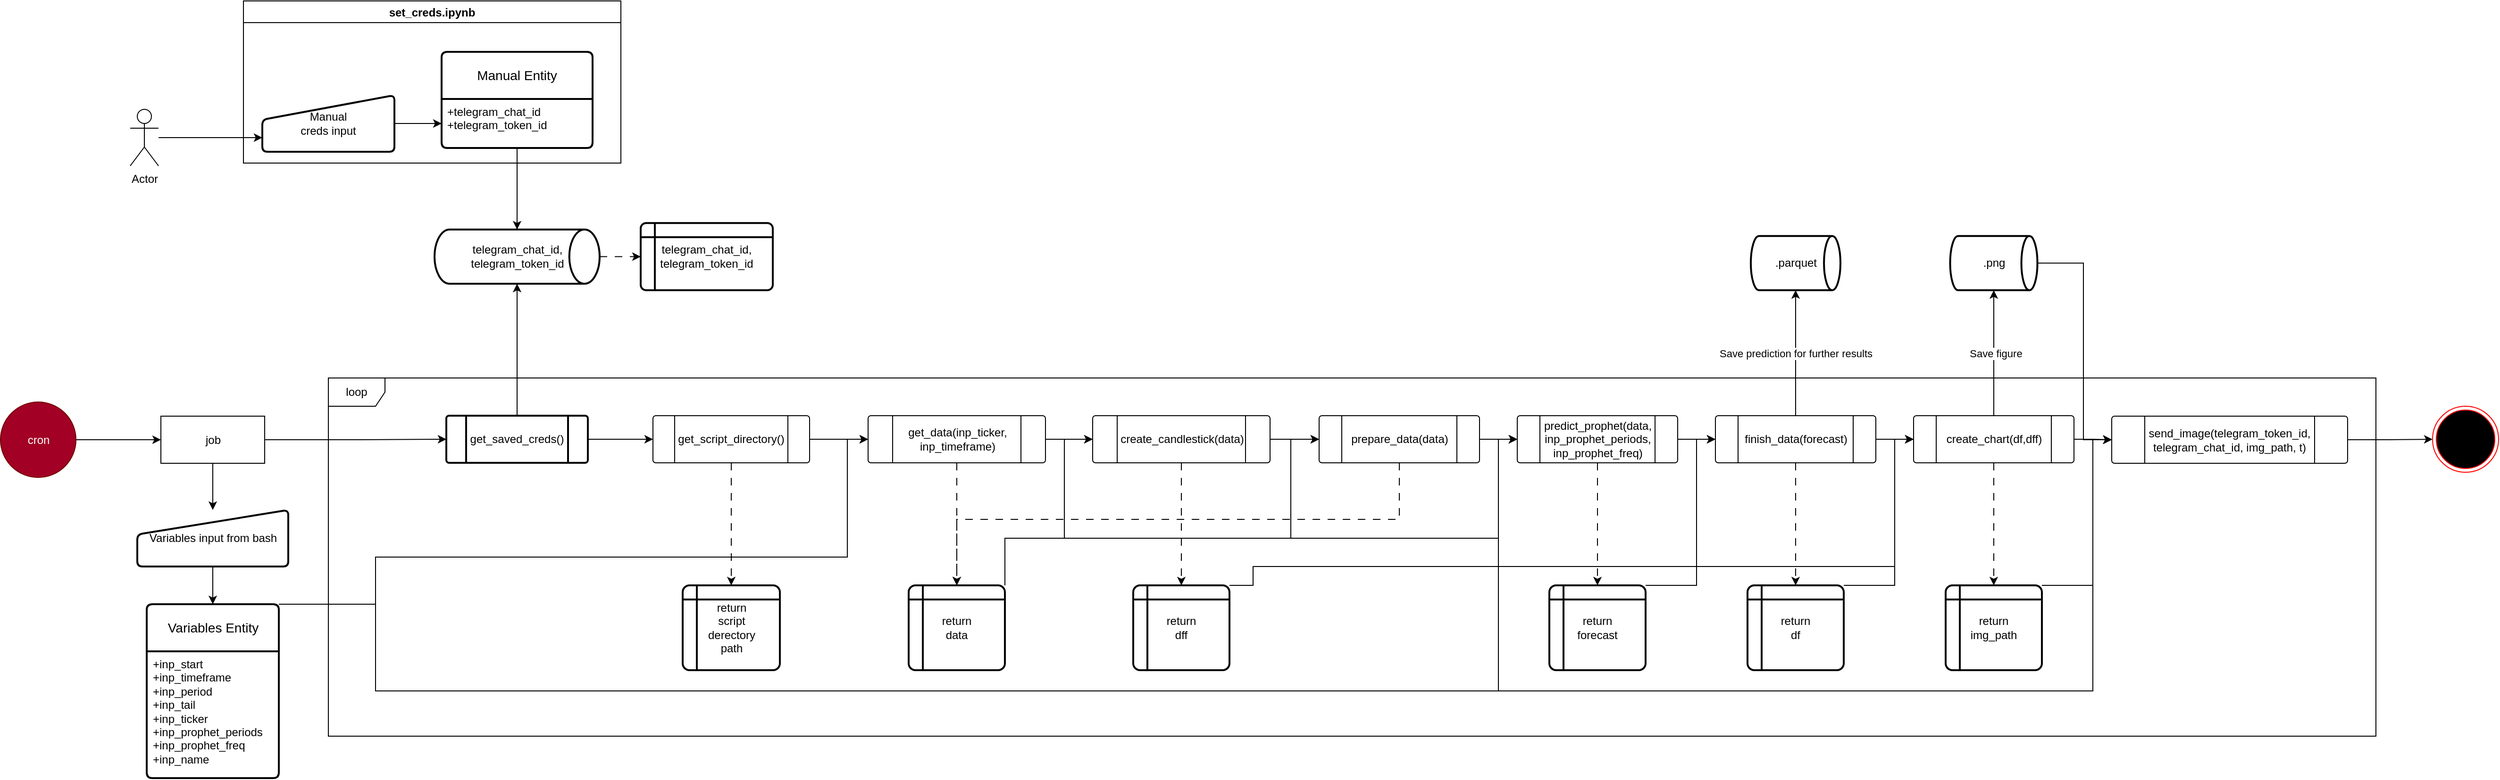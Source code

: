 <mxfile version="24.2.5" type="device">
  <diagram name="Страница — 1" id="nv8697jYbfP4alYTnqkL">
    <mxGraphModel dx="3212" dy="2689" grid="1" gridSize="10" guides="1" tooltips="1" connect="1" arrows="1" fold="1" page="1" pageScale="1" pageWidth="827" pageHeight="1169" math="0" shadow="0">
      <root>
        <mxCell id="0" />
        <mxCell id="1" parent="0" />
        <mxCell id="WQcUfAZdDVmqJmXx1dyy-1" value="" style="edgeStyle=orthogonalEdgeStyle;rounded=0;orthogonalLoop=1;jettySize=auto;html=1;" edge="1" parent="1" source="WQcUfAZdDVmqJmXx1dyy-2" target="WQcUfAZdDVmqJmXx1dyy-4">
          <mxGeometry relative="1" as="geometry" />
        </mxCell>
        <mxCell id="WQcUfAZdDVmqJmXx1dyy-2" value="get_saved_creds()" style="rounded=1;html=1;shape=process;strokeWidth=2;arcSize=6;size=0.14;verticalLabelPosition=middle;verticalAlign=middle;fillColor=default;whiteSpace=wrap;labelPosition=center;align=center;" vertex="1" parent="1">
          <mxGeometry x="35" y="250" width="150" height="50" as="geometry" />
        </mxCell>
        <mxCell id="WQcUfAZdDVmqJmXx1dyy-3" value="" style="edgeStyle=orthogonalEdgeStyle;rounded=0;orthogonalLoop=1;jettySize=auto;html=1;" edge="1" parent="1" source="WQcUfAZdDVmqJmXx1dyy-4" target="WQcUfAZdDVmqJmXx1dyy-5">
          <mxGeometry relative="1" as="geometry" />
        </mxCell>
        <mxCell id="WQcUfAZdDVmqJmXx1dyy-4" value="get_script_directory()" style="whiteSpace=wrap;html=1;rounded=1;verticalLabelPosition=middle;verticalAlign=middle;shape=process;size=0.14;arcSize=6;labelPosition=center;align=center;" vertex="1" parent="1">
          <mxGeometry x="254" y="250" width="166" height="50" as="geometry" />
        </mxCell>
        <mxCell id="WQcUfAZdDVmqJmXx1dyy-42" style="edgeStyle=orthogonalEdgeStyle;rounded=0;orthogonalLoop=1;jettySize=auto;html=1;exitX=1;exitY=0.5;exitDx=0;exitDy=0;entryX=0;entryY=0.5;entryDx=0;entryDy=0;" edge="1" parent="1" source="WQcUfAZdDVmqJmXx1dyy-5" target="WQcUfAZdDVmqJmXx1dyy-41">
          <mxGeometry relative="1" as="geometry" />
        </mxCell>
        <mxCell id="WQcUfAZdDVmqJmXx1dyy-5" value="get_data(inp_ticker,&lt;div&gt;inp_timeframe)&lt;/div&gt;" style="whiteSpace=wrap;html=1;rounded=1;verticalLabelPosition=middle;verticalAlign=middle;shape=process;size=0.14;arcSize=6;labelPosition=center;align=center;" vertex="1" parent="1">
          <mxGeometry x="482" y="250" width="188" height="50" as="geometry" />
        </mxCell>
        <mxCell id="WQcUfAZdDVmqJmXx1dyy-29" style="edgeStyle=orthogonalEdgeStyle;rounded=0;orthogonalLoop=1;jettySize=auto;html=1;exitX=1;exitY=0.5;exitDx=0;exitDy=0;entryX=0;entryY=0.5;entryDx=0;entryDy=0;" edge="1" parent="1" source="WQcUfAZdDVmqJmXx1dyy-7" target="WQcUfAZdDVmqJmXx1dyy-28">
          <mxGeometry relative="1" as="geometry" />
        </mxCell>
        <mxCell id="WQcUfAZdDVmqJmXx1dyy-7" value="cron" style="ellipse;whiteSpace=wrap;html=1;rounded=0;strokeColor=#6F0000;fillColor=#a20025;fontColor=#ffffff;" vertex="1" parent="1">
          <mxGeometry x="-437.5" y="235.5" width="80" height="80" as="geometry" />
        </mxCell>
        <mxCell id="WQcUfAZdDVmqJmXx1dyy-8" style="edgeStyle=orthogonalEdgeStyle;rounded=0;orthogonalLoop=1;jettySize=auto;html=1;exitX=1;exitY=0.5;exitDx=0;exitDy=0;exitPerimeter=0;entryX=0;entryY=0.5;entryDx=0;entryDy=0;dashed=1;dashPattern=8 8;" edge="1" parent="1" source="WQcUfAZdDVmqJmXx1dyy-9" target="WQcUfAZdDVmqJmXx1dyy-23">
          <mxGeometry relative="1" as="geometry" />
        </mxCell>
        <mxCell id="WQcUfAZdDVmqJmXx1dyy-9" value="&lt;div&gt;&lt;span style=&quot;background-color: initial;&quot;&gt;telegram_chat_id,&lt;/span&gt;&lt;br&gt;&lt;/div&gt;&lt;div&gt;&lt;div&gt;telegram_token_id&lt;/div&gt;&lt;/div&gt;" style="strokeWidth=2;html=1;shape=mxgraph.flowchart.direct_data;whiteSpace=wrap;align=center;" vertex="1" parent="1">
          <mxGeometry x="22.5" y="52.5" width="175" height="57.5" as="geometry" />
        </mxCell>
        <mxCell id="WQcUfAZdDVmqJmXx1dyy-11" value="return&lt;div&gt;script&lt;/div&gt;&lt;div style=&quot;&quot;&gt;derectory&lt;/div&gt;&lt;div&gt;path&lt;/div&gt;" style="strokeWidth=2;html=1;shape=internalStorage;whiteSpace=wrap;align=center;dx=15;dy=15;rounded=1;arcSize=8;labelPosition=center;verticalLabelPosition=middle;verticalAlign=middle;" vertex="1" parent="1">
          <mxGeometry x="285.5" y="430" width="103" height="90" as="geometry" />
        </mxCell>
        <mxCell id="WQcUfAZdDVmqJmXx1dyy-12" style="edgeStyle=orthogonalEdgeStyle;rounded=0;orthogonalLoop=1;jettySize=auto;html=1;exitX=0.5;exitY=1;exitDx=0;exitDy=0;entryX=0.5;entryY=0;entryDx=0;entryDy=0;entryPerimeter=0;dashed=1;dashPattern=8 8;" edge="1" parent="1" source="WQcUfAZdDVmqJmXx1dyy-4" target="WQcUfAZdDVmqJmXx1dyy-11">
          <mxGeometry relative="1" as="geometry" />
        </mxCell>
        <mxCell id="WQcUfAZdDVmqJmXx1dyy-43" style="edgeStyle=orthogonalEdgeStyle;rounded=0;orthogonalLoop=1;jettySize=auto;html=1;exitX=1;exitY=0;exitDx=0;exitDy=0;entryX=0;entryY=0.5;entryDx=0;entryDy=0;" edge="1" parent="1" source="WQcUfAZdDVmqJmXx1dyy-13" target="WQcUfAZdDVmqJmXx1dyy-41">
          <mxGeometry relative="1" as="geometry">
            <Array as="points">
              <mxPoint x="627" y="380" />
              <mxPoint x="690" y="380" />
              <mxPoint x="690" y="275" />
            </Array>
          </mxGeometry>
        </mxCell>
        <mxCell id="WQcUfAZdDVmqJmXx1dyy-48" style="edgeStyle=orthogonalEdgeStyle;rounded=0;orthogonalLoop=1;jettySize=auto;html=1;exitX=1;exitY=0;exitDx=0;exitDy=0;entryX=0;entryY=0.5;entryDx=0;entryDy=0;" edge="1" parent="1" source="WQcUfAZdDVmqJmXx1dyy-13" target="WQcUfAZdDVmqJmXx1dyy-46">
          <mxGeometry relative="1" as="geometry">
            <Array as="points">
              <mxPoint x="627" y="380" />
              <mxPoint x="930" y="380" />
              <mxPoint x="930" y="275" />
            </Array>
          </mxGeometry>
        </mxCell>
        <mxCell id="WQcUfAZdDVmqJmXx1dyy-55" style="edgeStyle=orthogonalEdgeStyle;rounded=0;orthogonalLoop=1;jettySize=auto;html=1;exitX=1;exitY=0;exitDx=0;exitDy=0;entryX=0;entryY=0.5;entryDx=0;entryDy=0;" edge="1" parent="1" source="WQcUfAZdDVmqJmXx1dyy-13" target="WQcUfAZdDVmqJmXx1dyy-50">
          <mxGeometry relative="1" as="geometry">
            <Array as="points">
              <mxPoint x="627" y="380" />
              <mxPoint x="1150" y="380" />
              <mxPoint x="1150" y="275" />
            </Array>
          </mxGeometry>
        </mxCell>
        <mxCell id="WQcUfAZdDVmqJmXx1dyy-13" value="return&lt;div&gt;data&lt;/div&gt;" style="strokeWidth=2;html=1;shape=internalStorage;whiteSpace=wrap;dx=15;dy=15;rounded=1;arcSize=8;" vertex="1" parent="1">
          <mxGeometry x="525" y="430" width="102" height="90" as="geometry" />
        </mxCell>
        <mxCell id="WQcUfAZdDVmqJmXx1dyy-14" style="edgeStyle=orthogonalEdgeStyle;rounded=0;orthogonalLoop=1;jettySize=auto;html=1;exitX=0.5;exitY=1;exitDx=0;exitDy=0;entryX=0.5;entryY=0;entryDx=0;entryDy=0;entryPerimeter=0;dashed=1;dashPattern=8 8;" edge="1" parent="1" source="WQcUfAZdDVmqJmXx1dyy-5" target="WQcUfAZdDVmqJmXx1dyy-13">
          <mxGeometry relative="1" as="geometry" />
        </mxCell>
        <mxCell id="WQcUfAZdDVmqJmXx1dyy-15" value="" style="edgeStyle=orthogonalEdgeStyle;rounded=0;orthogonalLoop=1;jettySize=auto;html=1;entryX=0;entryY=0.75;entryDx=0;entryDy=0;" edge="1" parent="1" source="WQcUfAZdDVmqJmXx1dyy-16" target="WQcUfAZdDVmqJmXx1dyy-25">
          <mxGeometry relative="1" as="geometry">
            <mxPoint x="-200" y="-98" as="targetPoint" />
          </mxGeometry>
        </mxCell>
        <mxCell id="WQcUfAZdDVmqJmXx1dyy-16" value="Actor" style="shape=umlActor;verticalLabelPosition=bottom;verticalAlign=top;html=1;" vertex="1" parent="1">
          <mxGeometry x="-300" y="-75" width="30" height="60" as="geometry" />
        </mxCell>
        <mxCell id="WQcUfAZdDVmqJmXx1dyy-17" style="edgeStyle=orthogonalEdgeStyle;rounded=0;orthogonalLoop=1;jettySize=auto;html=1;exitX=0.5;exitY=0;exitDx=0;exitDy=0;entryX=0.5;entryY=1;entryDx=0;entryDy=0;entryPerimeter=0;" edge="1" parent="1" source="WQcUfAZdDVmqJmXx1dyy-2" target="WQcUfAZdDVmqJmXx1dyy-9">
          <mxGeometry relative="1" as="geometry">
            <mxPoint x="150" y="210" as="targetPoint" />
          </mxGeometry>
        </mxCell>
        <mxCell id="WQcUfAZdDVmqJmXx1dyy-20" style="edgeStyle=orthogonalEdgeStyle;rounded=0;orthogonalLoop=1;jettySize=auto;html=1;exitX=0.5;exitY=1;exitDx=0;exitDy=0;entryX=0.5;entryY=0;entryDx=0;entryDy=0;entryPerimeter=0;" edge="1" parent="1" source="WQcUfAZdDVmqJmXx1dyy-19" target="WQcUfAZdDVmqJmXx1dyy-9">
          <mxGeometry relative="1" as="geometry">
            <mxPoint x="130" y="40" as="targetPoint" />
          </mxGeometry>
        </mxCell>
        <mxCell id="WQcUfAZdDVmqJmXx1dyy-21" value="set_creds.ipynb" style="swimlane;" vertex="1" parent="1">
          <mxGeometry x="-180" y="-190" width="400" height="172" as="geometry" />
        </mxCell>
        <mxCell id="WQcUfAZdDVmqJmXx1dyy-25" value="Manual&lt;div&gt;creds input&lt;/div&gt;" style="html=1;strokeWidth=2;shape=manualInput;whiteSpace=wrap;rounded=1;size=26;arcSize=11;" vertex="1" parent="WQcUfAZdDVmqJmXx1dyy-21">
          <mxGeometry x="20" y="100" width="140" height="60" as="geometry" />
        </mxCell>
        <mxCell id="WQcUfAZdDVmqJmXx1dyy-18" value="Manual Entity" style="swimlane;childLayout=stackLayout;horizontal=1;startSize=50;horizontalStack=0;rounded=1;fontSize=14;fontStyle=0;strokeWidth=2;resizeParent=0;resizeLast=1;shadow=0;dashed=0;align=center;arcSize=4;whiteSpace=wrap;html=1;" vertex="1" parent="WQcUfAZdDVmqJmXx1dyy-21">
          <mxGeometry x="210" y="54" width="160" height="102" as="geometry">
            <mxRectangle x="40" y="-280" width="80" height="50" as="alternateBounds" />
          </mxGeometry>
        </mxCell>
        <mxCell id="WQcUfAZdDVmqJmXx1dyy-19" value="&lt;div&gt;&lt;span style=&quot;text-align: center; text-wrap: wrap; background-color: initial;&quot;&gt;+telegram_chat_id&lt;/span&gt;&lt;/div&gt;&lt;div&gt;&lt;span style=&quot;text-align: center; text-wrap: wrap; background-color: initial;&quot;&gt;+telegram_token_id&lt;/span&gt;&lt;/div&gt;" style="align=left;strokeColor=none;fillColor=none;spacingLeft=4;fontSize=12;verticalAlign=top;resizable=0;rotatable=0;part=1;html=1;" vertex="1" parent="WQcUfAZdDVmqJmXx1dyy-18">
          <mxGeometry y="50" width="160" height="52" as="geometry" />
        </mxCell>
        <mxCell id="WQcUfAZdDVmqJmXx1dyy-24" style="edgeStyle=orthogonalEdgeStyle;rounded=0;orthogonalLoop=1;jettySize=auto;html=1;exitX=1;exitY=0.5;exitDx=0;exitDy=0;entryX=0;entryY=0.5;entryDx=0;entryDy=0;" edge="1" parent="WQcUfAZdDVmqJmXx1dyy-21" source="WQcUfAZdDVmqJmXx1dyy-25" target="WQcUfAZdDVmqJmXx1dyy-19">
          <mxGeometry relative="1" as="geometry" />
        </mxCell>
        <mxCell id="WQcUfAZdDVmqJmXx1dyy-23" value="&lt;div style=&quot;&quot;&gt;&lt;span style=&quot;background-color: initial;&quot;&gt;telegram_chat_id,&lt;/span&gt;&lt;br&gt;&lt;/div&gt;&lt;div&gt;&lt;div style=&quot;&quot;&gt;telegram_token_id&lt;/div&gt;&lt;/div&gt;" style="shape=internalStorage;whiteSpace=wrap;html=1;dx=15;dy=15;rounded=1;arcSize=8;strokeWidth=2;align=center;" vertex="1" parent="1">
          <mxGeometry x="241" y="45.63" width="140" height="71.25" as="geometry" />
        </mxCell>
        <mxCell id="WQcUfAZdDVmqJmXx1dyy-27" value="loop" style="shape=umlFrame;whiteSpace=wrap;html=1;pointerEvents=0;" vertex="1" parent="1">
          <mxGeometry x="-90" y="210" width="2170" height="380" as="geometry" />
        </mxCell>
        <mxCell id="WQcUfAZdDVmqJmXx1dyy-37" style="edgeStyle=orthogonalEdgeStyle;rounded=0;orthogonalLoop=1;jettySize=auto;html=1;exitX=1;exitY=0.5;exitDx=0;exitDy=0;entryX=0;entryY=0.5;entryDx=0;entryDy=0;" edge="1" parent="1" source="WQcUfAZdDVmqJmXx1dyy-28" target="WQcUfAZdDVmqJmXx1dyy-2">
          <mxGeometry relative="1" as="geometry" />
        </mxCell>
        <mxCell id="WQcUfAZdDVmqJmXx1dyy-38" style="edgeStyle=orthogonalEdgeStyle;rounded=0;orthogonalLoop=1;jettySize=auto;html=1;exitX=0.5;exitY=1;exitDx=0;exitDy=0;entryX=0.5;entryY=0;entryDx=0;entryDy=0;" edge="1" parent="1" source="WQcUfAZdDVmqJmXx1dyy-28" target="WQcUfAZdDVmqJmXx1dyy-31">
          <mxGeometry relative="1" as="geometry" />
        </mxCell>
        <mxCell id="WQcUfAZdDVmqJmXx1dyy-28" value="job" style="html=1;whiteSpace=wrap;" vertex="1" parent="1">
          <mxGeometry x="-267.5" y="250.5" width="110" height="50" as="geometry" />
        </mxCell>
        <mxCell id="WQcUfAZdDVmqJmXx1dyy-36" style="edgeStyle=orthogonalEdgeStyle;rounded=0;orthogonalLoop=1;jettySize=auto;html=1;exitX=0.5;exitY=1;exitDx=0;exitDy=0;entryX=0.5;entryY=0;entryDx=0;entryDy=0;" edge="1" parent="1" source="WQcUfAZdDVmqJmXx1dyy-31" target="WQcUfAZdDVmqJmXx1dyy-32">
          <mxGeometry relative="1" as="geometry" />
        </mxCell>
        <mxCell id="WQcUfAZdDVmqJmXx1dyy-31" value="Variables input&amp;nbsp;&lt;span style=&quot;background-color: initial;&quot;&gt;from bash&lt;/span&gt;" style="html=1;strokeWidth=2;shape=manualInput;whiteSpace=wrap;rounded=1;size=26;arcSize=11;" vertex="1" parent="1">
          <mxGeometry x="-292.5" y="350" width="160" height="60" as="geometry" />
        </mxCell>
        <mxCell id="WQcUfAZdDVmqJmXx1dyy-39" style="edgeStyle=orthogonalEdgeStyle;rounded=0;orthogonalLoop=1;jettySize=auto;html=1;exitX=1;exitY=0;exitDx=0;exitDy=0;entryX=0;entryY=0.5;entryDx=0;entryDy=0;" edge="1" parent="1" source="WQcUfAZdDVmqJmXx1dyy-32" target="WQcUfAZdDVmqJmXx1dyy-5">
          <mxGeometry relative="1" as="geometry">
            <mxPoint x="470" y="420" as="targetPoint" />
            <Array as="points">
              <mxPoint x="-40" y="450" />
              <mxPoint x="-40" y="400" />
              <mxPoint x="460" y="400" />
              <mxPoint x="460" y="275" />
            </Array>
          </mxGeometry>
        </mxCell>
        <mxCell id="WQcUfAZdDVmqJmXx1dyy-52" style="edgeStyle=orthogonalEdgeStyle;rounded=0;orthogonalLoop=1;jettySize=auto;html=1;exitX=1;exitY=0;exitDx=0;exitDy=0;entryX=0;entryY=0.5;entryDx=0;entryDy=0;" edge="1" parent="1" source="WQcUfAZdDVmqJmXx1dyy-32" target="WQcUfAZdDVmqJmXx1dyy-50">
          <mxGeometry relative="1" as="geometry">
            <mxPoint x="1000" y="420" as="targetPoint" />
            <Array as="points">
              <mxPoint x="-40" y="450" />
              <mxPoint x="-40" y="542" />
              <mxPoint x="1150" y="542" />
              <mxPoint x="1150" y="275" />
            </Array>
          </mxGeometry>
        </mxCell>
        <mxCell id="WQcUfAZdDVmqJmXx1dyy-73" style="edgeStyle=orthogonalEdgeStyle;rounded=0;orthogonalLoop=1;jettySize=auto;html=1;exitX=1;exitY=0;exitDx=0;exitDy=0;entryX=0;entryY=0.5;entryDx=0;entryDy=0;" edge="1" parent="1" source="WQcUfAZdDVmqJmXx1dyy-32" target="WQcUfAZdDVmqJmXx1dyy-70">
          <mxGeometry relative="1" as="geometry">
            <mxPoint x="1620" y="760" as="targetPoint" />
            <Array as="points">
              <mxPoint x="-40" y="450" />
              <mxPoint x="-40" y="542" />
              <mxPoint x="1780" y="542" />
              <mxPoint x="1780" y="275" />
            </Array>
          </mxGeometry>
        </mxCell>
        <mxCell id="WQcUfAZdDVmqJmXx1dyy-32" value="Variables Entity" style="swimlane;childLayout=stackLayout;horizontal=1;startSize=50;horizontalStack=0;rounded=1;fontSize=14;fontStyle=0;strokeWidth=2;resizeParent=0;resizeLast=1;shadow=0;dashed=0;align=center;arcSize=4;whiteSpace=wrap;html=1;" vertex="1" parent="1">
          <mxGeometry x="-282.5" y="450" width="140" height="184.5" as="geometry">
            <mxRectangle x="40" y="-280" width="80" height="50" as="alternateBounds" />
          </mxGeometry>
        </mxCell>
        <mxCell id="WQcUfAZdDVmqJmXx1dyy-33" value="&lt;div style=&quot;&quot;&gt;&lt;span style=&quot;text-wrap: wrap;&quot;&gt;+inp_start&lt;/span&gt;&lt;/div&gt;&lt;div style=&quot;&quot;&gt;&lt;span style=&quot;text-wrap: wrap;&quot;&gt;+inp_timeframe&lt;/span&gt;&lt;/div&gt;&lt;div style=&quot;&quot;&gt;&lt;span style=&quot;text-wrap: wrap;&quot;&gt;+inp_period&lt;/span&gt;&lt;/div&gt;&lt;div style=&quot;&quot;&gt;&lt;span style=&quot;text-wrap: wrap;&quot;&gt;+inp_tail&lt;/span&gt;&lt;/div&gt;&lt;div style=&quot;&quot;&gt;&lt;span style=&quot;text-wrap: wrap;&quot;&gt;+inp_ticker&lt;/span&gt;&lt;/div&gt;&lt;div style=&quot;&quot;&gt;&lt;span style=&quot;text-wrap: wrap;&quot;&gt;+inp_prophet_periods&lt;/span&gt;&lt;/div&gt;&lt;div style=&quot;&quot;&gt;&lt;span style=&quot;text-wrap: wrap;&quot;&gt;+inp_prophet_freq&lt;/span&gt;&lt;/div&gt;&lt;div style=&quot;&quot;&gt;&lt;span style=&quot;text-wrap: wrap;&quot;&gt;+inp_name&lt;/span&gt;&lt;/div&gt;" style="align=left;strokeColor=none;fillColor=none;spacingLeft=4;fontSize=12;verticalAlign=top;resizable=0;rotatable=0;part=1;html=1;" vertex="1" parent="WQcUfAZdDVmqJmXx1dyy-32">
          <mxGeometry y="50" width="140" height="134.5" as="geometry" />
        </mxCell>
        <mxCell id="WQcUfAZdDVmqJmXx1dyy-45" style="edgeStyle=orthogonalEdgeStyle;rounded=0;orthogonalLoop=1;jettySize=auto;html=1;exitX=0.5;exitY=1;exitDx=0;exitDy=0;entryX=0.5;entryY=0;entryDx=0;entryDy=0;dashed=1;dashPattern=8 8;" edge="1" parent="1" source="WQcUfAZdDVmqJmXx1dyy-41" target="WQcUfAZdDVmqJmXx1dyy-44">
          <mxGeometry relative="1" as="geometry" />
        </mxCell>
        <mxCell id="WQcUfAZdDVmqJmXx1dyy-47" style="edgeStyle=orthogonalEdgeStyle;rounded=0;orthogonalLoop=1;jettySize=auto;html=1;exitX=1;exitY=0.5;exitDx=0;exitDy=0;entryX=0;entryY=0.5;entryDx=0;entryDy=0;" edge="1" parent="1" source="WQcUfAZdDVmqJmXx1dyy-41" target="WQcUfAZdDVmqJmXx1dyy-46">
          <mxGeometry relative="1" as="geometry" />
        </mxCell>
        <mxCell id="WQcUfAZdDVmqJmXx1dyy-41" value="create_candlestick(data)" style="whiteSpace=wrap;html=1;rounded=1;verticalLabelPosition=middle;verticalAlign=middle;shape=process;size=0.14;arcSize=6;labelPosition=center;align=center;" vertex="1" parent="1">
          <mxGeometry x="720" y="250" width="188" height="50" as="geometry" />
        </mxCell>
        <mxCell id="WQcUfAZdDVmqJmXx1dyy-64" style="edgeStyle=orthogonalEdgeStyle;rounded=0;orthogonalLoop=1;jettySize=auto;html=1;exitX=1;exitY=0;exitDx=0;exitDy=0;entryX=0;entryY=0.5;entryDx=0;entryDy=0;" edge="1" parent="1" source="WQcUfAZdDVmqJmXx1dyy-44" target="WQcUfAZdDVmqJmXx1dyy-59">
          <mxGeometry relative="1" as="geometry">
            <Array as="points">
              <mxPoint x="890" y="430" />
              <mxPoint x="890" y="410" />
              <mxPoint x="1570" y="410" />
              <mxPoint x="1570" y="275" />
            </Array>
          </mxGeometry>
        </mxCell>
        <mxCell id="WQcUfAZdDVmqJmXx1dyy-44" value="return&lt;div&gt;dff&lt;/div&gt;" style="strokeWidth=2;html=1;shape=internalStorage;whiteSpace=wrap;dx=15;dy=15;rounded=1;arcSize=8;" vertex="1" parent="1">
          <mxGeometry x="763" y="430" width="102" height="90" as="geometry" />
        </mxCell>
        <mxCell id="WQcUfAZdDVmqJmXx1dyy-49" style="edgeStyle=orthogonalEdgeStyle;rounded=0;orthogonalLoop=1;jettySize=auto;html=1;exitX=0.5;exitY=1;exitDx=0;exitDy=0;entryX=0.5;entryY=0;entryDx=0;entryDy=0;dashed=1;dashPattern=8 8;" edge="1" parent="1" source="WQcUfAZdDVmqJmXx1dyy-46" target="WQcUfAZdDVmqJmXx1dyy-13">
          <mxGeometry relative="1" as="geometry">
            <Array as="points">
              <mxPoint x="1045" y="360" />
              <mxPoint x="576" y="360" />
            </Array>
          </mxGeometry>
        </mxCell>
        <mxCell id="WQcUfAZdDVmqJmXx1dyy-51" style="edgeStyle=orthogonalEdgeStyle;rounded=0;orthogonalLoop=1;jettySize=auto;html=1;exitX=1;exitY=0.5;exitDx=0;exitDy=0;entryX=0;entryY=0.5;entryDx=0;entryDy=0;" edge="1" parent="1" source="WQcUfAZdDVmqJmXx1dyy-46" target="WQcUfAZdDVmqJmXx1dyy-50">
          <mxGeometry relative="1" as="geometry" />
        </mxCell>
        <mxCell id="WQcUfAZdDVmqJmXx1dyy-46" value="prepare_data(data)" style="whiteSpace=wrap;html=1;rounded=1;verticalLabelPosition=middle;verticalAlign=middle;shape=process;size=0.14;arcSize=6;labelPosition=center;align=center;" vertex="1" parent="1">
          <mxGeometry x="960" y="250" width="170" height="50" as="geometry" />
        </mxCell>
        <mxCell id="WQcUfAZdDVmqJmXx1dyy-54" style="edgeStyle=orthogonalEdgeStyle;rounded=0;orthogonalLoop=1;jettySize=auto;html=1;exitX=0.5;exitY=1;exitDx=0;exitDy=0;entryX=0.5;entryY=0;entryDx=0;entryDy=0;dashed=1;dashPattern=8 8;" edge="1" parent="1" source="WQcUfAZdDVmqJmXx1dyy-50" target="WQcUfAZdDVmqJmXx1dyy-53">
          <mxGeometry relative="1" as="geometry" />
        </mxCell>
        <mxCell id="WQcUfAZdDVmqJmXx1dyy-57" style="edgeStyle=orthogonalEdgeStyle;rounded=0;orthogonalLoop=1;jettySize=auto;html=1;exitX=1;exitY=0.5;exitDx=0;exitDy=0;entryX=0;entryY=0.5;entryDx=0;entryDy=0;" edge="1" parent="1" source="WQcUfAZdDVmqJmXx1dyy-50" target="WQcUfAZdDVmqJmXx1dyy-56">
          <mxGeometry relative="1" as="geometry" />
        </mxCell>
        <mxCell id="WQcUfAZdDVmqJmXx1dyy-50" value="predict_prophet(data, inp_prophet_periods, inp_prophet_freq)" style="whiteSpace=wrap;html=1;rounded=1;verticalLabelPosition=middle;verticalAlign=middle;shape=process;size=0.14;arcSize=6;labelPosition=center;align=center;" vertex="1" parent="1">
          <mxGeometry x="1170" y="250" width="170" height="50" as="geometry" />
        </mxCell>
        <mxCell id="WQcUfAZdDVmqJmXx1dyy-58" style="edgeStyle=orthogonalEdgeStyle;rounded=0;orthogonalLoop=1;jettySize=auto;html=1;exitX=1;exitY=0;exitDx=0;exitDy=0;entryX=0;entryY=0.5;entryDx=0;entryDy=0;" edge="1" parent="1" source="WQcUfAZdDVmqJmXx1dyy-53" target="WQcUfAZdDVmqJmXx1dyy-56">
          <mxGeometry relative="1" as="geometry">
            <Array as="points">
              <mxPoint x="1360" y="430" />
              <mxPoint x="1360" y="275" />
            </Array>
          </mxGeometry>
        </mxCell>
        <mxCell id="WQcUfAZdDVmqJmXx1dyy-53" value="return&lt;div&gt;forecast&lt;/div&gt;" style="strokeWidth=2;html=1;shape=internalStorage;whiteSpace=wrap;dx=15;dy=15;rounded=1;arcSize=8;" vertex="1" parent="1">
          <mxGeometry x="1204" y="430" width="102" height="90" as="geometry" />
        </mxCell>
        <mxCell id="WQcUfAZdDVmqJmXx1dyy-60" style="edgeStyle=orthogonalEdgeStyle;rounded=0;orthogonalLoop=1;jettySize=auto;html=1;exitX=1;exitY=0.5;exitDx=0;exitDy=0;entryX=0;entryY=0.5;entryDx=0;entryDy=0;" edge="1" parent="1" source="WQcUfAZdDVmqJmXx1dyy-56" target="WQcUfAZdDVmqJmXx1dyy-59">
          <mxGeometry relative="1" as="geometry" />
        </mxCell>
        <mxCell id="WQcUfAZdDVmqJmXx1dyy-62" style="edgeStyle=orthogonalEdgeStyle;rounded=0;orthogonalLoop=1;jettySize=auto;html=1;exitX=0.5;exitY=1;exitDx=0;exitDy=0;entryX=0.5;entryY=0;entryDx=0;entryDy=0;dashed=1;dashPattern=8 8;" edge="1" parent="1" source="WQcUfAZdDVmqJmXx1dyy-56" target="WQcUfAZdDVmqJmXx1dyy-61">
          <mxGeometry relative="1" as="geometry" />
        </mxCell>
        <mxCell id="WQcUfAZdDVmqJmXx1dyy-66" value="Save prediction for further results" style="edgeStyle=orthogonalEdgeStyle;rounded=0;orthogonalLoop=1;jettySize=auto;html=1;exitX=0.5;exitY=0;exitDx=0;exitDy=0;entryX=0.5;entryY=1;entryDx=0;entryDy=0;entryPerimeter=0;" edge="1" parent="1" source="WQcUfAZdDVmqJmXx1dyy-56" target="WQcUfAZdDVmqJmXx1dyy-67">
          <mxGeometry relative="1" as="geometry">
            <mxPoint x="1465" y="120" as="targetPoint" />
          </mxGeometry>
        </mxCell>
        <mxCell id="WQcUfAZdDVmqJmXx1dyy-56" value="finish_data(forecast)" style="whiteSpace=wrap;html=1;rounded=1;verticalLabelPosition=middle;verticalAlign=middle;shape=process;size=0.14;arcSize=6;labelPosition=center;align=center;" vertex="1" parent="1">
          <mxGeometry x="1380" y="250" width="170" height="50" as="geometry" />
        </mxCell>
        <mxCell id="WQcUfAZdDVmqJmXx1dyy-69" style="edgeStyle=orthogonalEdgeStyle;rounded=0;orthogonalLoop=1;jettySize=auto;html=1;exitX=0.5;exitY=1;exitDx=0;exitDy=0;entryX=0.5;entryY=0;entryDx=0;entryDy=0;dashed=1;dashPattern=8 8;" edge="1" parent="1" source="WQcUfAZdDVmqJmXx1dyy-59" target="WQcUfAZdDVmqJmXx1dyy-68">
          <mxGeometry relative="1" as="geometry" />
        </mxCell>
        <mxCell id="WQcUfAZdDVmqJmXx1dyy-71" style="edgeStyle=orthogonalEdgeStyle;rounded=0;orthogonalLoop=1;jettySize=auto;html=1;exitX=1;exitY=0.5;exitDx=0;exitDy=0;entryX=0;entryY=0.5;entryDx=0;entryDy=0;" edge="1" parent="1" source="WQcUfAZdDVmqJmXx1dyy-59" target="WQcUfAZdDVmqJmXx1dyy-70">
          <mxGeometry relative="1" as="geometry" />
        </mxCell>
        <mxCell id="WQcUfAZdDVmqJmXx1dyy-59" value="create_chart(df,dff)" style="whiteSpace=wrap;html=1;rounded=1;verticalLabelPosition=middle;verticalAlign=middle;shape=process;size=0.14;arcSize=6;labelPosition=center;align=center;" vertex="1" parent="1">
          <mxGeometry x="1590" y="250" width="170" height="50" as="geometry" />
        </mxCell>
        <mxCell id="WQcUfAZdDVmqJmXx1dyy-63" style="edgeStyle=orthogonalEdgeStyle;rounded=0;orthogonalLoop=1;jettySize=auto;html=1;exitX=1;exitY=0;exitDx=0;exitDy=0;entryX=0;entryY=0.5;entryDx=0;entryDy=0;" edge="1" parent="1" source="WQcUfAZdDVmqJmXx1dyy-61" target="WQcUfAZdDVmqJmXx1dyy-59">
          <mxGeometry relative="1" as="geometry">
            <Array as="points">
              <mxPoint x="1570" y="430" />
              <mxPoint x="1570" y="275" />
            </Array>
          </mxGeometry>
        </mxCell>
        <mxCell id="WQcUfAZdDVmqJmXx1dyy-61" value="return&lt;div&gt;df&lt;/div&gt;" style="strokeWidth=2;html=1;shape=internalStorage;whiteSpace=wrap;dx=15;dy=15;rounded=1;arcSize=8;" vertex="1" parent="1">
          <mxGeometry x="1414" y="430" width="102" height="90" as="geometry" />
        </mxCell>
        <mxCell id="WQcUfAZdDVmqJmXx1dyy-67" value="&lt;div&gt;.parquet&lt;/div&gt;" style="strokeWidth=2;html=1;shape=mxgraph.flowchart.direct_data;whiteSpace=wrap;align=center;" vertex="1" parent="1">
          <mxGeometry x="1417.5" y="59.38" width="95" height="57.5" as="geometry" />
        </mxCell>
        <mxCell id="WQcUfAZdDVmqJmXx1dyy-72" style="edgeStyle=orthogonalEdgeStyle;rounded=0;orthogonalLoop=1;jettySize=auto;html=1;exitX=1;exitY=0;exitDx=0;exitDy=0;entryX=0;entryY=0.5;entryDx=0;entryDy=0;" edge="1" parent="1" source="WQcUfAZdDVmqJmXx1dyy-68" target="WQcUfAZdDVmqJmXx1dyy-70">
          <mxGeometry relative="1" as="geometry">
            <Array as="points">
              <mxPoint x="1780" y="430" />
              <mxPoint x="1780" y="276" />
            </Array>
          </mxGeometry>
        </mxCell>
        <mxCell id="WQcUfAZdDVmqJmXx1dyy-68" value="return&lt;div&gt;img_path&lt;/div&gt;" style="strokeWidth=2;html=1;shape=internalStorage;whiteSpace=wrap;dx=15;dy=15;rounded=1;arcSize=8;" vertex="1" parent="1">
          <mxGeometry x="1624" y="430" width="102" height="90" as="geometry" />
        </mxCell>
        <mxCell id="WQcUfAZdDVmqJmXx1dyy-75" style="edgeStyle=orthogonalEdgeStyle;rounded=0;orthogonalLoop=1;jettySize=auto;html=1;exitX=1;exitY=0.5;exitDx=0;exitDy=0;entryX=0;entryY=0.5;entryDx=0;entryDy=0;" edge="1" parent="1" source="WQcUfAZdDVmqJmXx1dyy-70" target="WQcUfAZdDVmqJmXx1dyy-74">
          <mxGeometry relative="1" as="geometry" />
        </mxCell>
        <mxCell id="WQcUfAZdDVmqJmXx1dyy-70" value="send_image(telegram_token_id, telegram_chat_id, img_path, t)" style="whiteSpace=wrap;html=1;rounded=1;verticalLabelPosition=middle;verticalAlign=middle;shape=process;size=0.14;arcSize=6;labelPosition=center;align=center;" vertex="1" parent="1">
          <mxGeometry x="1800" y="250.5" width="250" height="50" as="geometry" />
        </mxCell>
        <mxCell id="WQcUfAZdDVmqJmXx1dyy-74" value="break&lt;div&gt;the loop&lt;/div&gt;" style="ellipse;html=1;shape=endState;fillColor=#000000;strokeColor=#ff0000;" vertex="1" parent="1">
          <mxGeometry x="2140" y="240" width="70" height="70" as="geometry" />
        </mxCell>
        <mxCell id="WQcUfAZdDVmqJmXx1dyy-80" style="edgeStyle=orthogonalEdgeStyle;rounded=0;orthogonalLoop=1;jettySize=auto;html=1;exitX=1;exitY=0.5;exitDx=0;exitDy=0;exitPerimeter=0;entryX=0;entryY=0.5;entryDx=0;entryDy=0;" edge="1" parent="1" source="WQcUfAZdDVmqJmXx1dyy-77" target="WQcUfAZdDVmqJmXx1dyy-70">
          <mxGeometry relative="1" as="geometry">
            <Array as="points">
              <mxPoint x="1770" y="88" />
              <mxPoint x="1770" y="276" />
            </Array>
          </mxGeometry>
        </mxCell>
        <mxCell id="WQcUfAZdDVmqJmXx1dyy-77" value="&lt;div&gt;.png&lt;/div&gt;" style="strokeWidth=2;html=1;shape=mxgraph.flowchart.direct_data;whiteSpace=wrap;align=center;" vertex="1" parent="1">
          <mxGeometry x="1628.75" y="59.38" width="92.5" height="57.5" as="geometry" />
        </mxCell>
        <mxCell id="WQcUfAZdDVmqJmXx1dyy-78" style="edgeStyle=orthogonalEdgeStyle;rounded=0;orthogonalLoop=1;jettySize=auto;html=1;exitX=0.5;exitY=0;exitDx=0;exitDy=0;entryX=0.5;entryY=1;entryDx=0;entryDy=0;entryPerimeter=0;" edge="1" parent="1" source="WQcUfAZdDVmqJmXx1dyy-59" target="WQcUfAZdDVmqJmXx1dyy-77">
          <mxGeometry relative="1" as="geometry" />
        </mxCell>
        <mxCell id="WQcUfAZdDVmqJmXx1dyy-79" value="Save figure" style="edgeLabel;html=1;align=center;verticalAlign=middle;resizable=0;points=[];" vertex="1" connectable="0" parent="WQcUfAZdDVmqJmXx1dyy-78">
          <mxGeometry x="0.002" y="-2" relative="1" as="geometry">
            <mxPoint as="offset" />
          </mxGeometry>
        </mxCell>
      </root>
    </mxGraphModel>
  </diagram>
</mxfile>
